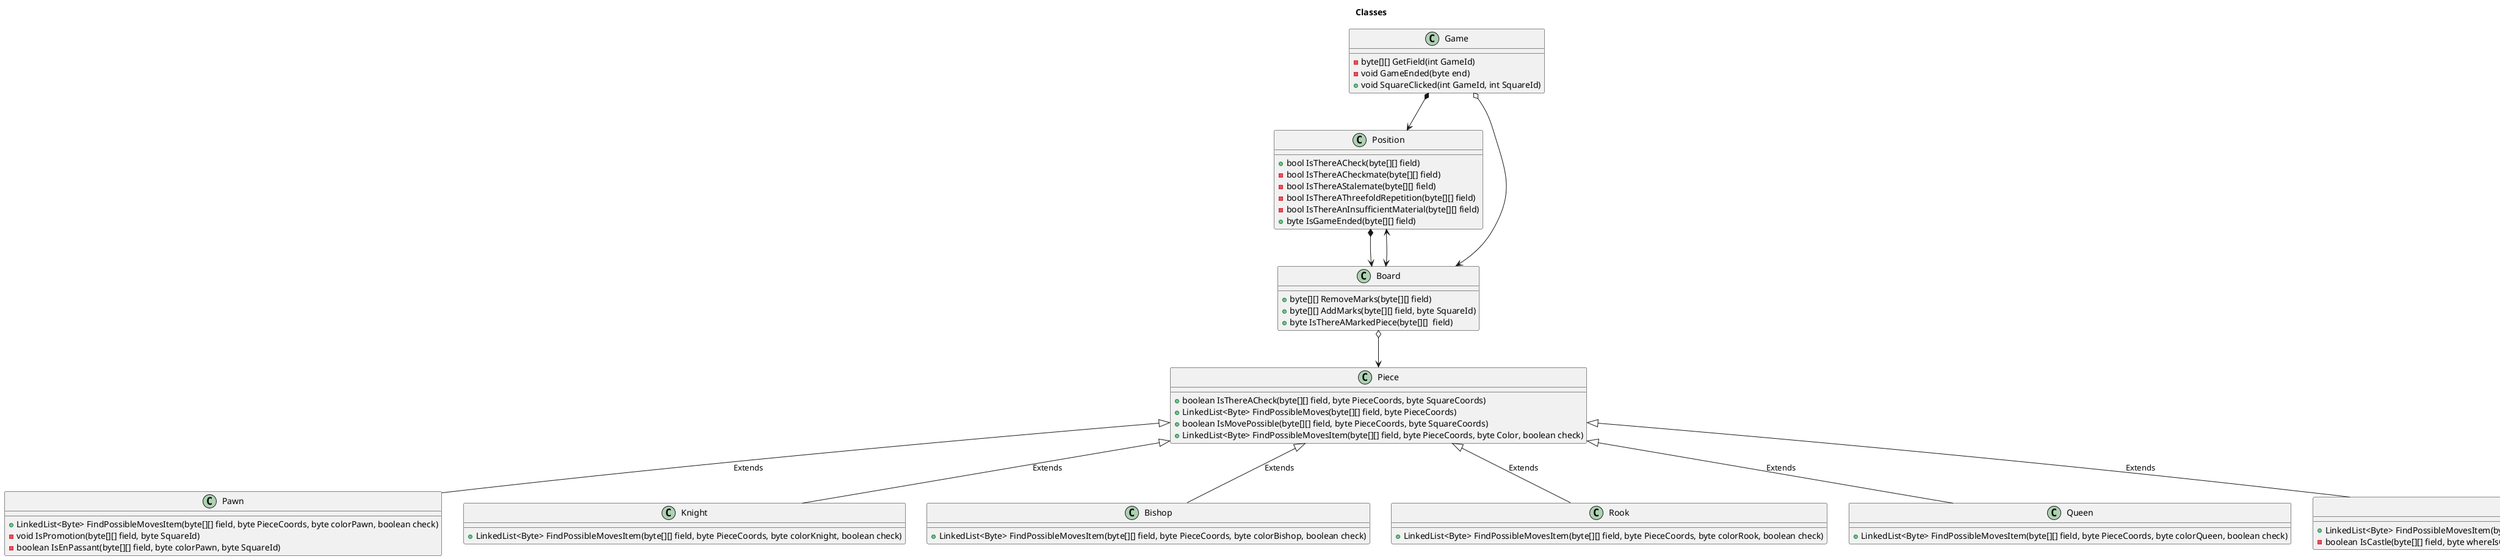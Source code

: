 ﻿@startuml

title "Classes"

top to bottom direction
class Game{
- byte[][] GetField(int GameId)
- void GameEnded(byte end)
+ void SquareClicked(int GameId, int SquareId)
}
class Position{
+ bool IsThereACheck(byte[][] field)
- bool IsThereACheckmate(byte[][] field)
- bool IsThereAStalemate(byte[][] field)
- bool IsThereAThreefoldRepetition(byte[][] field)
- bool IsThereAnInsufficientMaterial(byte[][] field)
+ byte IsGameEnded(byte[][] field)
}
class Board{
+ byte[][] RemoveMarks(byte[][] field)
+ byte[][] AddMarks(byte[][] field, byte SquareId)
+ byte IsThereAMarkedPiece(byte[][]  field)
}
class Piece{
+ boolean IsThereACheck(byte[][] field, byte PieceCoords, byte SquareCoords)
+ LinkedList<Byte> FindPossibleMoves(byte[][] field, byte PieceCoords)
+ boolean IsMovePossible(byte[][] field, byte PieceCoords, byte SquareCoords)
+ LinkedList<Byte> FindPossibleMovesItem(byte[][] field, byte PieceCoords, byte Color, boolean check)
}
class Pawn{
+ LinkedList<Byte> FindPossibleMovesItem(byte[][] field, byte PieceCoords, byte colorPawn, boolean check)
- void IsPromotion(byte[][] field, byte SquareId)
- boolean IsEnPassant(byte[][] field, byte colorPawn, byte SquareId)
}
class Knight{
+ LinkedList<Byte> FindPossibleMovesItem(byte[][] field, byte PieceCoords, byte colorKnight, boolean check)
}
class Bishop{
+ LinkedList<Byte> FindPossibleMovesItem(byte[][] field, byte PieceCoords, byte colorBishop, boolean check)
}
class Rook{
+ LinkedList<Byte> FindPossibleMovesItem(byte[][] field, byte PieceCoords, byte colorRook, boolean check)
}
class Queen{
+ LinkedList<Byte> FindPossibleMovesItem(byte[][] field, byte PieceCoords, byte colorQueen, boolean check)
}
class King{
+ LinkedList<Byte> FindPossibleMovesItem(byte[][] field, byte PieceCoords, byte colorKing, boolean check)
- boolean IsCastle(byte[][] field, byte whereIsCastleJ, byte colorKing)
}

Game *--> Position
Game o--> Board
Position *--> Board
Position <--> Board
Board o--> Piece
Piece <|-- Pawn:Extends
Piece <|-- Knight:Extends
Piece <|-- Bishop:Extends
Piece <|-- Rook:Extends
Piece <|-- Queen:Extends
Piece <|-- King:Extends

@enduml